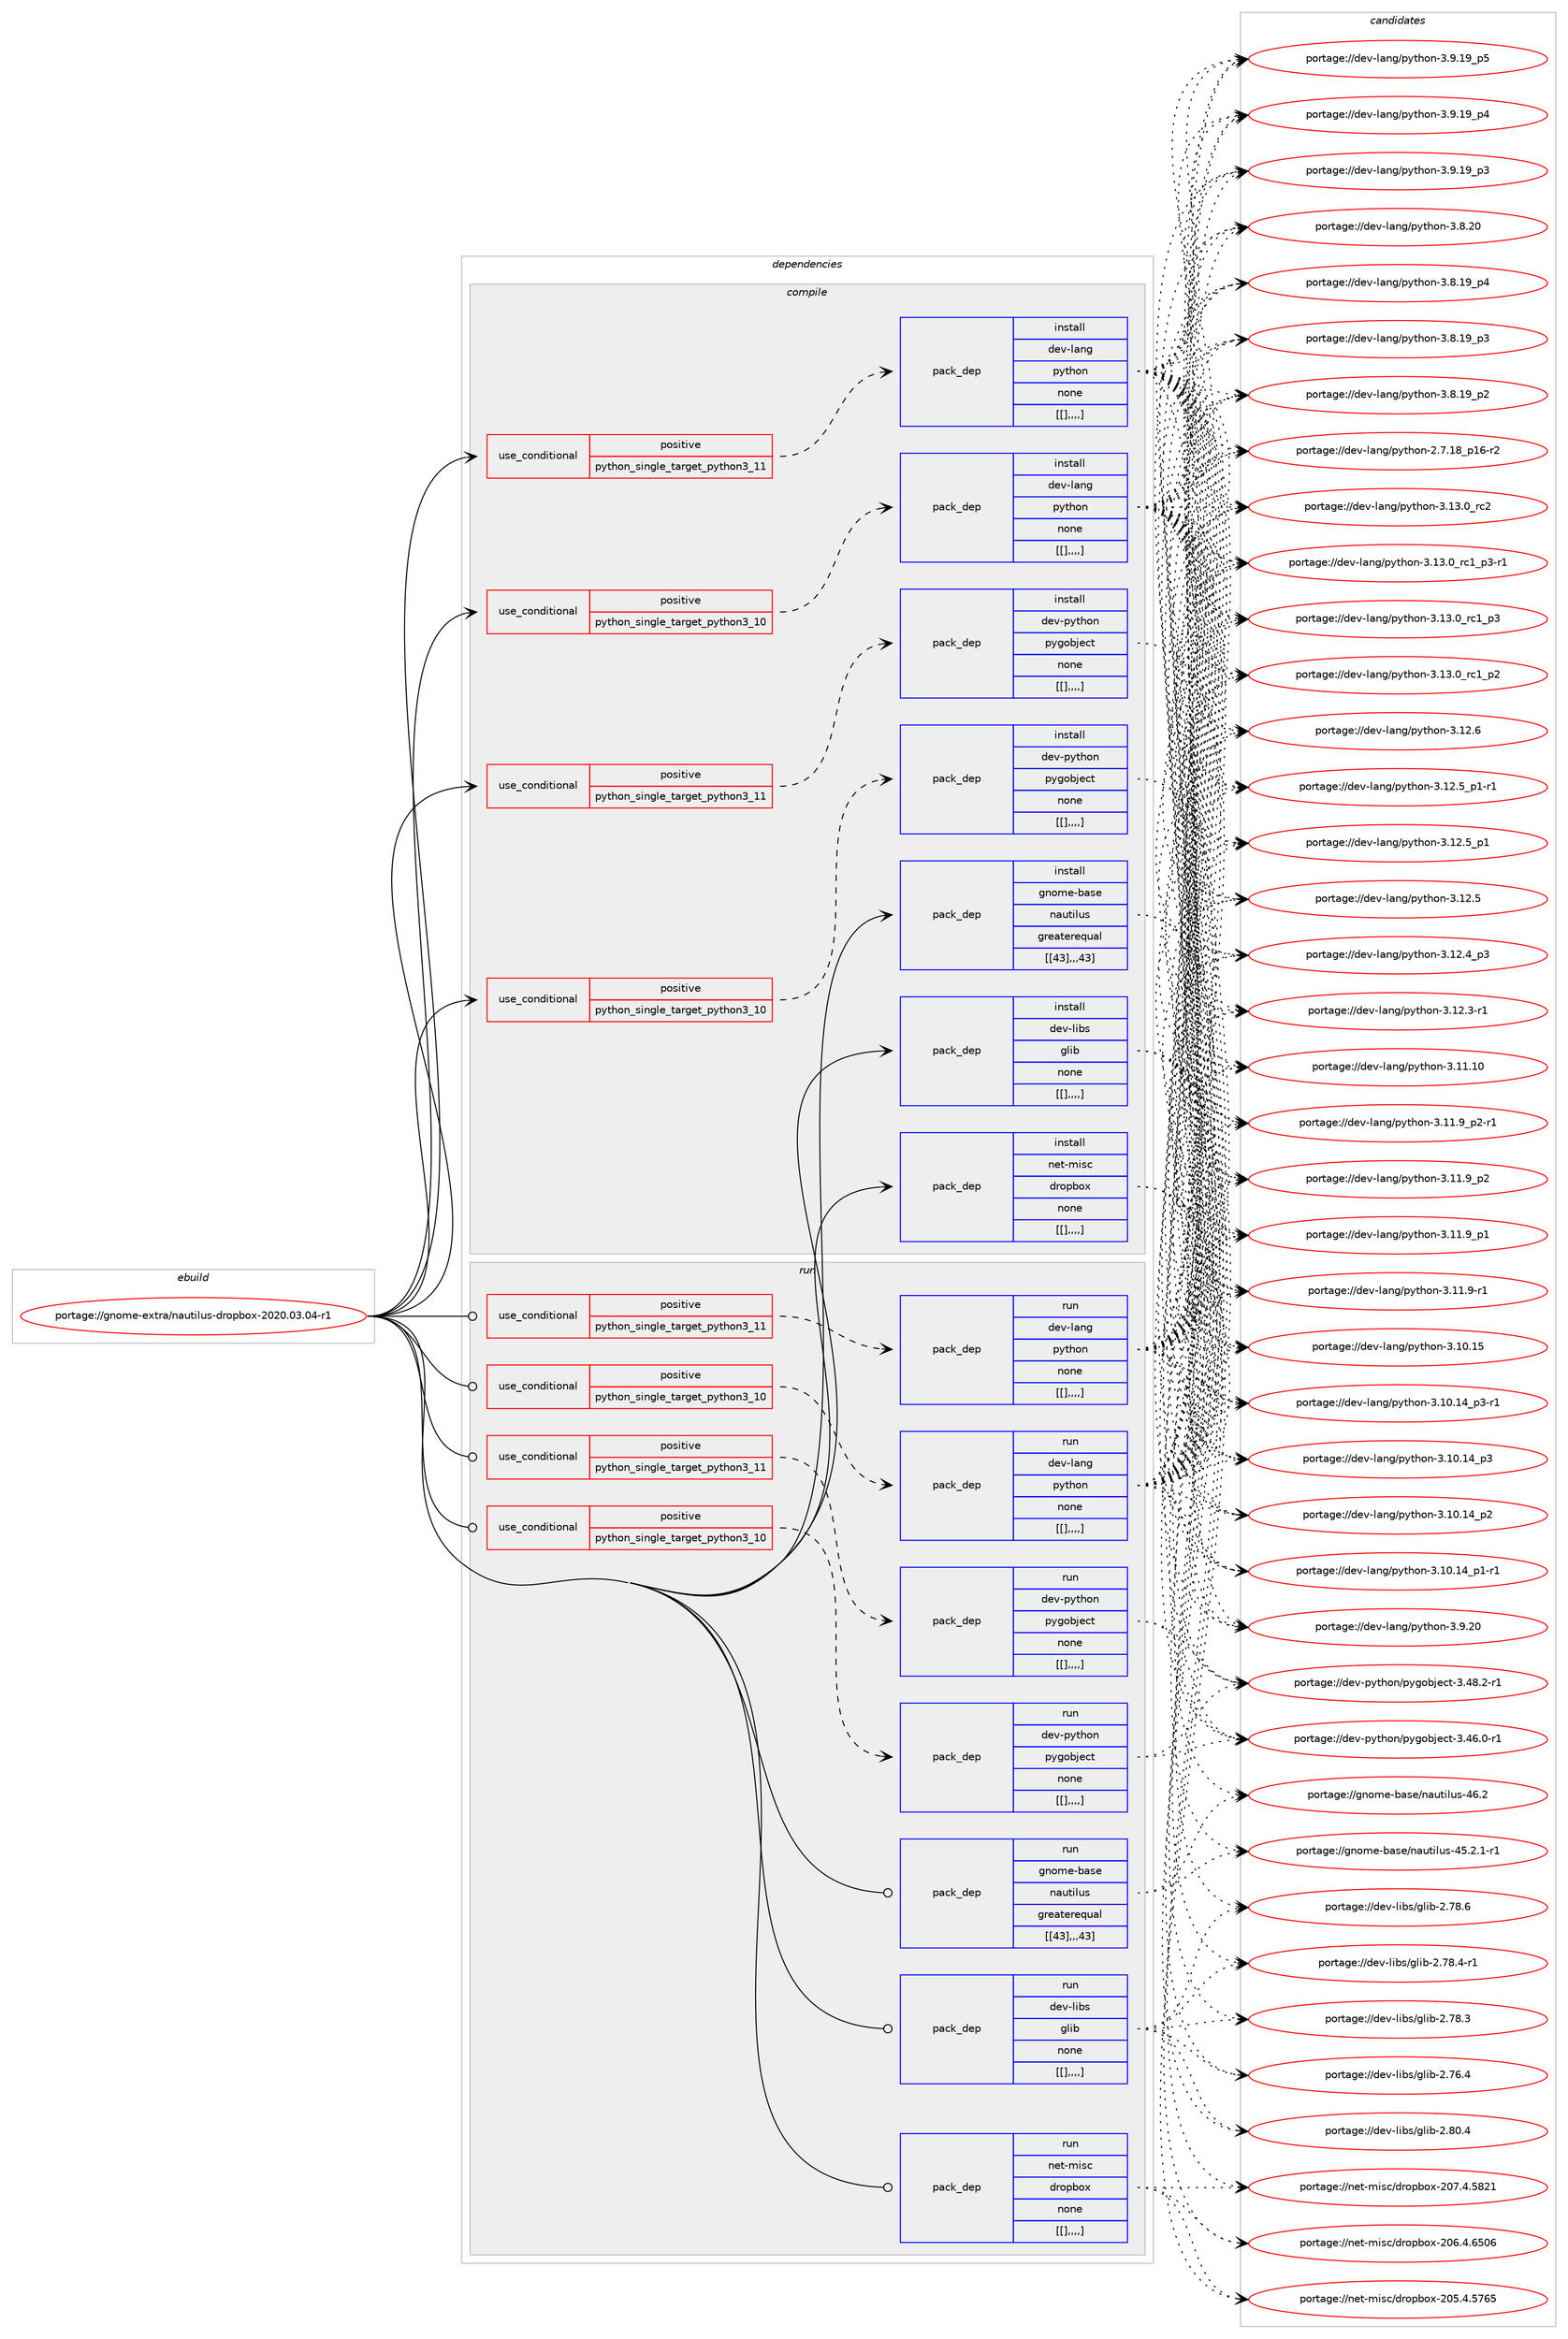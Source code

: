 digraph prolog {

# *************
# Graph options
# *************

newrank=true;
concentrate=true;
compound=true;
graph [rankdir=LR,fontname=Helvetica,fontsize=10,ranksep=1.5];#, ranksep=2.5, nodesep=0.2];
edge  [arrowhead=vee];
node  [fontname=Helvetica,fontsize=10];

# **********
# The ebuild
# **********

subgraph cluster_leftcol {
color=gray;
label=<<i>ebuild</i>>;
id [label="portage://gnome-extra/nautilus-dropbox-2020.03.04-r1", color=red, width=4, href="../gnome-extra/nautilus-dropbox-2020.03.04-r1.svg"];
}

# ****************
# The dependencies
# ****************

subgraph cluster_midcol {
color=gray;
label=<<i>dependencies</i>>;
subgraph cluster_compile {
fillcolor="#eeeeee";
style=filled;
label=<<i>compile</i>>;
subgraph cond67827 {
dependency245115 [label=<<TABLE BORDER="0" CELLBORDER="1" CELLSPACING="0" CELLPADDING="4"><TR><TD ROWSPAN="3" CELLPADDING="10">use_conditional</TD></TR><TR><TD>positive</TD></TR><TR><TD>python_single_target_python3_10</TD></TR></TABLE>>, shape=none, color=red];
subgraph pack175767 {
dependency245116 [label=<<TABLE BORDER="0" CELLBORDER="1" CELLSPACING="0" CELLPADDING="4" WIDTH="220"><TR><TD ROWSPAN="6" CELLPADDING="30">pack_dep</TD></TR><TR><TD WIDTH="110">install</TD></TR><TR><TD>dev-lang</TD></TR><TR><TD>python</TD></TR><TR><TD>none</TD></TR><TR><TD>[[],,,,]</TD></TR></TABLE>>, shape=none, color=blue];
}
dependency245115:e -> dependency245116:w [weight=20,style="dashed",arrowhead="vee"];
}
id:e -> dependency245115:w [weight=20,style="solid",arrowhead="vee"];
subgraph cond67828 {
dependency245117 [label=<<TABLE BORDER="0" CELLBORDER="1" CELLSPACING="0" CELLPADDING="4"><TR><TD ROWSPAN="3" CELLPADDING="10">use_conditional</TD></TR><TR><TD>positive</TD></TR><TR><TD>python_single_target_python3_10</TD></TR></TABLE>>, shape=none, color=red];
subgraph pack175768 {
dependency245118 [label=<<TABLE BORDER="0" CELLBORDER="1" CELLSPACING="0" CELLPADDING="4" WIDTH="220"><TR><TD ROWSPAN="6" CELLPADDING="30">pack_dep</TD></TR><TR><TD WIDTH="110">install</TD></TR><TR><TD>dev-python</TD></TR><TR><TD>pygobject</TD></TR><TR><TD>none</TD></TR><TR><TD>[[],,,,]</TD></TR></TABLE>>, shape=none, color=blue];
}
dependency245117:e -> dependency245118:w [weight=20,style="dashed",arrowhead="vee"];
}
id:e -> dependency245117:w [weight=20,style="solid",arrowhead="vee"];
subgraph cond67829 {
dependency245119 [label=<<TABLE BORDER="0" CELLBORDER="1" CELLSPACING="0" CELLPADDING="4"><TR><TD ROWSPAN="3" CELLPADDING="10">use_conditional</TD></TR><TR><TD>positive</TD></TR><TR><TD>python_single_target_python3_11</TD></TR></TABLE>>, shape=none, color=red];
subgraph pack175769 {
dependency245120 [label=<<TABLE BORDER="0" CELLBORDER="1" CELLSPACING="0" CELLPADDING="4" WIDTH="220"><TR><TD ROWSPAN="6" CELLPADDING="30">pack_dep</TD></TR><TR><TD WIDTH="110">install</TD></TR><TR><TD>dev-lang</TD></TR><TR><TD>python</TD></TR><TR><TD>none</TD></TR><TR><TD>[[],,,,]</TD></TR></TABLE>>, shape=none, color=blue];
}
dependency245119:e -> dependency245120:w [weight=20,style="dashed",arrowhead="vee"];
}
id:e -> dependency245119:w [weight=20,style="solid",arrowhead="vee"];
subgraph cond67830 {
dependency245121 [label=<<TABLE BORDER="0" CELLBORDER="1" CELLSPACING="0" CELLPADDING="4"><TR><TD ROWSPAN="3" CELLPADDING="10">use_conditional</TD></TR><TR><TD>positive</TD></TR><TR><TD>python_single_target_python3_11</TD></TR></TABLE>>, shape=none, color=red];
subgraph pack175770 {
dependency245122 [label=<<TABLE BORDER="0" CELLBORDER="1" CELLSPACING="0" CELLPADDING="4" WIDTH="220"><TR><TD ROWSPAN="6" CELLPADDING="30">pack_dep</TD></TR><TR><TD WIDTH="110">install</TD></TR><TR><TD>dev-python</TD></TR><TR><TD>pygobject</TD></TR><TR><TD>none</TD></TR><TR><TD>[[],,,,]</TD></TR></TABLE>>, shape=none, color=blue];
}
dependency245121:e -> dependency245122:w [weight=20,style="dashed",arrowhead="vee"];
}
id:e -> dependency245121:w [weight=20,style="solid",arrowhead="vee"];
subgraph pack175771 {
dependency245123 [label=<<TABLE BORDER="0" CELLBORDER="1" CELLSPACING="0" CELLPADDING="4" WIDTH="220"><TR><TD ROWSPAN="6" CELLPADDING="30">pack_dep</TD></TR><TR><TD WIDTH="110">install</TD></TR><TR><TD>dev-libs</TD></TR><TR><TD>glib</TD></TR><TR><TD>none</TD></TR><TR><TD>[[],,,,]</TD></TR></TABLE>>, shape=none, color=blue];
}
id:e -> dependency245123:w [weight=20,style="solid",arrowhead="vee"];
subgraph pack175772 {
dependency245124 [label=<<TABLE BORDER="0" CELLBORDER="1" CELLSPACING="0" CELLPADDING="4" WIDTH="220"><TR><TD ROWSPAN="6" CELLPADDING="30">pack_dep</TD></TR><TR><TD WIDTH="110">install</TD></TR><TR><TD>gnome-base</TD></TR><TR><TD>nautilus</TD></TR><TR><TD>greaterequal</TD></TR><TR><TD>[[43],,,43]</TD></TR></TABLE>>, shape=none, color=blue];
}
id:e -> dependency245124:w [weight=20,style="solid",arrowhead="vee"];
subgraph pack175773 {
dependency245125 [label=<<TABLE BORDER="0" CELLBORDER="1" CELLSPACING="0" CELLPADDING="4" WIDTH="220"><TR><TD ROWSPAN="6" CELLPADDING="30">pack_dep</TD></TR><TR><TD WIDTH="110">install</TD></TR><TR><TD>net-misc</TD></TR><TR><TD>dropbox</TD></TR><TR><TD>none</TD></TR><TR><TD>[[],,,,]</TD></TR></TABLE>>, shape=none, color=blue];
}
id:e -> dependency245125:w [weight=20,style="solid",arrowhead="vee"];
}
subgraph cluster_compileandrun {
fillcolor="#eeeeee";
style=filled;
label=<<i>compile and run</i>>;
}
subgraph cluster_run {
fillcolor="#eeeeee";
style=filled;
label=<<i>run</i>>;
subgraph cond67831 {
dependency245126 [label=<<TABLE BORDER="0" CELLBORDER="1" CELLSPACING="0" CELLPADDING="4"><TR><TD ROWSPAN="3" CELLPADDING="10">use_conditional</TD></TR><TR><TD>positive</TD></TR><TR><TD>python_single_target_python3_10</TD></TR></TABLE>>, shape=none, color=red];
subgraph pack175774 {
dependency245127 [label=<<TABLE BORDER="0" CELLBORDER="1" CELLSPACING="0" CELLPADDING="4" WIDTH="220"><TR><TD ROWSPAN="6" CELLPADDING="30">pack_dep</TD></TR><TR><TD WIDTH="110">run</TD></TR><TR><TD>dev-lang</TD></TR><TR><TD>python</TD></TR><TR><TD>none</TD></TR><TR><TD>[[],,,,]</TD></TR></TABLE>>, shape=none, color=blue];
}
dependency245126:e -> dependency245127:w [weight=20,style="dashed",arrowhead="vee"];
}
id:e -> dependency245126:w [weight=20,style="solid",arrowhead="odot"];
subgraph cond67832 {
dependency245128 [label=<<TABLE BORDER="0" CELLBORDER="1" CELLSPACING="0" CELLPADDING="4"><TR><TD ROWSPAN="3" CELLPADDING="10">use_conditional</TD></TR><TR><TD>positive</TD></TR><TR><TD>python_single_target_python3_10</TD></TR></TABLE>>, shape=none, color=red];
subgraph pack175775 {
dependency245129 [label=<<TABLE BORDER="0" CELLBORDER="1" CELLSPACING="0" CELLPADDING="4" WIDTH="220"><TR><TD ROWSPAN="6" CELLPADDING="30">pack_dep</TD></TR><TR><TD WIDTH="110">run</TD></TR><TR><TD>dev-python</TD></TR><TR><TD>pygobject</TD></TR><TR><TD>none</TD></TR><TR><TD>[[],,,,]</TD></TR></TABLE>>, shape=none, color=blue];
}
dependency245128:e -> dependency245129:w [weight=20,style="dashed",arrowhead="vee"];
}
id:e -> dependency245128:w [weight=20,style="solid",arrowhead="odot"];
subgraph cond67833 {
dependency245130 [label=<<TABLE BORDER="0" CELLBORDER="1" CELLSPACING="0" CELLPADDING="4"><TR><TD ROWSPAN="3" CELLPADDING="10">use_conditional</TD></TR><TR><TD>positive</TD></TR><TR><TD>python_single_target_python3_11</TD></TR></TABLE>>, shape=none, color=red];
subgraph pack175776 {
dependency245131 [label=<<TABLE BORDER="0" CELLBORDER="1" CELLSPACING="0" CELLPADDING="4" WIDTH="220"><TR><TD ROWSPAN="6" CELLPADDING="30">pack_dep</TD></TR><TR><TD WIDTH="110">run</TD></TR><TR><TD>dev-lang</TD></TR><TR><TD>python</TD></TR><TR><TD>none</TD></TR><TR><TD>[[],,,,]</TD></TR></TABLE>>, shape=none, color=blue];
}
dependency245130:e -> dependency245131:w [weight=20,style="dashed",arrowhead="vee"];
}
id:e -> dependency245130:w [weight=20,style="solid",arrowhead="odot"];
subgraph cond67834 {
dependency245132 [label=<<TABLE BORDER="0" CELLBORDER="1" CELLSPACING="0" CELLPADDING="4"><TR><TD ROWSPAN="3" CELLPADDING="10">use_conditional</TD></TR><TR><TD>positive</TD></TR><TR><TD>python_single_target_python3_11</TD></TR></TABLE>>, shape=none, color=red];
subgraph pack175777 {
dependency245133 [label=<<TABLE BORDER="0" CELLBORDER="1" CELLSPACING="0" CELLPADDING="4" WIDTH="220"><TR><TD ROWSPAN="6" CELLPADDING="30">pack_dep</TD></TR><TR><TD WIDTH="110">run</TD></TR><TR><TD>dev-python</TD></TR><TR><TD>pygobject</TD></TR><TR><TD>none</TD></TR><TR><TD>[[],,,,]</TD></TR></TABLE>>, shape=none, color=blue];
}
dependency245132:e -> dependency245133:w [weight=20,style="dashed",arrowhead="vee"];
}
id:e -> dependency245132:w [weight=20,style="solid",arrowhead="odot"];
subgraph pack175778 {
dependency245134 [label=<<TABLE BORDER="0" CELLBORDER="1" CELLSPACING="0" CELLPADDING="4" WIDTH="220"><TR><TD ROWSPAN="6" CELLPADDING="30">pack_dep</TD></TR><TR><TD WIDTH="110">run</TD></TR><TR><TD>dev-libs</TD></TR><TR><TD>glib</TD></TR><TR><TD>none</TD></TR><TR><TD>[[],,,,]</TD></TR></TABLE>>, shape=none, color=blue];
}
id:e -> dependency245134:w [weight=20,style="solid",arrowhead="odot"];
subgraph pack175779 {
dependency245135 [label=<<TABLE BORDER="0" CELLBORDER="1" CELLSPACING="0" CELLPADDING="4" WIDTH="220"><TR><TD ROWSPAN="6" CELLPADDING="30">pack_dep</TD></TR><TR><TD WIDTH="110">run</TD></TR><TR><TD>gnome-base</TD></TR><TR><TD>nautilus</TD></TR><TR><TD>greaterequal</TD></TR><TR><TD>[[43],,,43]</TD></TR></TABLE>>, shape=none, color=blue];
}
id:e -> dependency245135:w [weight=20,style="solid",arrowhead="odot"];
subgraph pack175780 {
dependency245136 [label=<<TABLE BORDER="0" CELLBORDER="1" CELLSPACING="0" CELLPADDING="4" WIDTH="220"><TR><TD ROWSPAN="6" CELLPADDING="30">pack_dep</TD></TR><TR><TD WIDTH="110">run</TD></TR><TR><TD>net-misc</TD></TR><TR><TD>dropbox</TD></TR><TR><TD>none</TD></TR><TR><TD>[[],,,,]</TD></TR></TABLE>>, shape=none, color=blue];
}
id:e -> dependency245136:w [weight=20,style="solid",arrowhead="odot"];
}
}

# **************
# The candidates
# **************

subgraph cluster_choices {
rank=same;
color=gray;
label=<<i>candidates</i>>;

subgraph choice175767 {
color=black;
nodesep=1;
choice10010111845108971101034711212111610411111045514649514648951149950 [label="portage://dev-lang/python-3.13.0_rc2", color=red, width=4,href="../dev-lang/python-3.13.0_rc2.svg"];
choice1001011184510897110103471121211161041111104551464951464895114994995112514511449 [label="portage://dev-lang/python-3.13.0_rc1_p3-r1", color=red, width=4,href="../dev-lang/python-3.13.0_rc1_p3-r1.svg"];
choice100101118451089711010347112121116104111110455146495146489511499499511251 [label="portage://dev-lang/python-3.13.0_rc1_p3", color=red, width=4,href="../dev-lang/python-3.13.0_rc1_p3.svg"];
choice100101118451089711010347112121116104111110455146495146489511499499511250 [label="portage://dev-lang/python-3.13.0_rc1_p2", color=red, width=4,href="../dev-lang/python-3.13.0_rc1_p2.svg"];
choice10010111845108971101034711212111610411111045514649504654 [label="portage://dev-lang/python-3.12.6", color=red, width=4,href="../dev-lang/python-3.12.6.svg"];
choice1001011184510897110103471121211161041111104551464950465395112494511449 [label="portage://dev-lang/python-3.12.5_p1-r1", color=red, width=4,href="../dev-lang/python-3.12.5_p1-r1.svg"];
choice100101118451089711010347112121116104111110455146495046539511249 [label="portage://dev-lang/python-3.12.5_p1", color=red, width=4,href="../dev-lang/python-3.12.5_p1.svg"];
choice10010111845108971101034711212111610411111045514649504653 [label="portage://dev-lang/python-3.12.5", color=red, width=4,href="../dev-lang/python-3.12.5.svg"];
choice100101118451089711010347112121116104111110455146495046529511251 [label="portage://dev-lang/python-3.12.4_p3", color=red, width=4,href="../dev-lang/python-3.12.4_p3.svg"];
choice100101118451089711010347112121116104111110455146495046514511449 [label="portage://dev-lang/python-3.12.3-r1", color=red, width=4,href="../dev-lang/python-3.12.3-r1.svg"];
choice1001011184510897110103471121211161041111104551464949464948 [label="portage://dev-lang/python-3.11.10", color=red, width=4,href="../dev-lang/python-3.11.10.svg"];
choice1001011184510897110103471121211161041111104551464949465795112504511449 [label="portage://dev-lang/python-3.11.9_p2-r1", color=red, width=4,href="../dev-lang/python-3.11.9_p2-r1.svg"];
choice100101118451089711010347112121116104111110455146494946579511250 [label="portage://dev-lang/python-3.11.9_p2", color=red, width=4,href="../dev-lang/python-3.11.9_p2.svg"];
choice100101118451089711010347112121116104111110455146494946579511249 [label="portage://dev-lang/python-3.11.9_p1", color=red, width=4,href="../dev-lang/python-3.11.9_p1.svg"];
choice100101118451089711010347112121116104111110455146494946574511449 [label="portage://dev-lang/python-3.11.9-r1", color=red, width=4,href="../dev-lang/python-3.11.9-r1.svg"];
choice1001011184510897110103471121211161041111104551464948464953 [label="portage://dev-lang/python-3.10.15", color=red, width=4,href="../dev-lang/python-3.10.15.svg"];
choice100101118451089711010347112121116104111110455146494846495295112514511449 [label="portage://dev-lang/python-3.10.14_p3-r1", color=red, width=4,href="../dev-lang/python-3.10.14_p3-r1.svg"];
choice10010111845108971101034711212111610411111045514649484649529511251 [label="portage://dev-lang/python-3.10.14_p3", color=red, width=4,href="../dev-lang/python-3.10.14_p3.svg"];
choice10010111845108971101034711212111610411111045514649484649529511250 [label="portage://dev-lang/python-3.10.14_p2", color=red, width=4,href="../dev-lang/python-3.10.14_p2.svg"];
choice100101118451089711010347112121116104111110455146494846495295112494511449 [label="portage://dev-lang/python-3.10.14_p1-r1", color=red, width=4,href="../dev-lang/python-3.10.14_p1-r1.svg"];
choice10010111845108971101034711212111610411111045514657465048 [label="portage://dev-lang/python-3.9.20", color=red, width=4,href="../dev-lang/python-3.9.20.svg"];
choice100101118451089711010347112121116104111110455146574649579511253 [label="portage://dev-lang/python-3.9.19_p5", color=red, width=4,href="../dev-lang/python-3.9.19_p5.svg"];
choice100101118451089711010347112121116104111110455146574649579511252 [label="portage://dev-lang/python-3.9.19_p4", color=red, width=4,href="../dev-lang/python-3.9.19_p4.svg"];
choice100101118451089711010347112121116104111110455146574649579511251 [label="portage://dev-lang/python-3.9.19_p3", color=red, width=4,href="../dev-lang/python-3.9.19_p3.svg"];
choice10010111845108971101034711212111610411111045514656465048 [label="portage://dev-lang/python-3.8.20", color=red, width=4,href="../dev-lang/python-3.8.20.svg"];
choice100101118451089711010347112121116104111110455146564649579511252 [label="portage://dev-lang/python-3.8.19_p4", color=red, width=4,href="../dev-lang/python-3.8.19_p4.svg"];
choice100101118451089711010347112121116104111110455146564649579511251 [label="portage://dev-lang/python-3.8.19_p3", color=red, width=4,href="../dev-lang/python-3.8.19_p3.svg"];
choice100101118451089711010347112121116104111110455146564649579511250 [label="portage://dev-lang/python-3.8.19_p2", color=red, width=4,href="../dev-lang/python-3.8.19_p2.svg"];
choice100101118451089711010347112121116104111110455046554649569511249544511450 [label="portage://dev-lang/python-2.7.18_p16-r2", color=red, width=4,href="../dev-lang/python-2.7.18_p16-r2.svg"];
dependency245116:e -> choice10010111845108971101034711212111610411111045514649514648951149950:w [style=dotted,weight="100"];
dependency245116:e -> choice1001011184510897110103471121211161041111104551464951464895114994995112514511449:w [style=dotted,weight="100"];
dependency245116:e -> choice100101118451089711010347112121116104111110455146495146489511499499511251:w [style=dotted,weight="100"];
dependency245116:e -> choice100101118451089711010347112121116104111110455146495146489511499499511250:w [style=dotted,weight="100"];
dependency245116:e -> choice10010111845108971101034711212111610411111045514649504654:w [style=dotted,weight="100"];
dependency245116:e -> choice1001011184510897110103471121211161041111104551464950465395112494511449:w [style=dotted,weight="100"];
dependency245116:e -> choice100101118451089711010347112121116104111110455146495046539511249:w [style=dotted,weight="100"];
dependency245116:e -> choice10010111845108971101034711212111610411111045514649504653:w [style=dotted,weight="100"];
dependency245116:e -> choice100101118451089711010347112121116104111110455146495046529511251:w [style=dotted,weight="100"];
dependency245116:e -> choice100101118451089711010347112121116104111110455146495046514511449:w [style=dotted,weight="100"];
dependency245116:e -> choice1001011184510897110103471121211161041111104551464949464948:w [style=dotted,weight="100"];
dependency245116:e -> choice1001011184510897110103471121211161041111104551464949465795112504511449:w [style=dotted,weight="100"];
dependency245116:e -> choice100101118451089711010347112121116104111110455146494946579511250:w [style=dotted,weight="100"];
dependency245116:e -> choice100101118451089711010347112121116104111110455146494946579511249:w [style=dotted,weight="100"];
dependency245116:e -> choice100101118451089711010347112121116104111110455146494946574511449:w [style=dotted,weight="100"];
dependency245116:e -> choice1001011184510897110103471121211161041111104551464948464953:w [style=dotted,weight="100"];
dependency245116:e -> choice100101118451089711010347112121116104111110455146494846495295112514511449:w [style=dotted,weight="100"];
dependency245116:e -> choice10010111845108971101034711212111610411111045514649484649529511251:w [style=dotted,weight="100"];
dependency245116:e -> choice10010111845108971101034711212111610411111045514649484649529511250:w [style=dotted,weight="100"];
dependency245116:e -> choice100101118451089711010347112121116104111110455146494846495295112494511449:w [style=dotted,weight="100"];
dependency245116:e -> choice10010111845108971101034711212111610411111045514657465048:w [style=dotted,weight="100"];
dependency245116:e -> choice100101118451089711010347112121116104111110455146574649579511253:w [style=dotted,weight="100"];
dependency245116:e -> choice100101118451089711010347112121116104111110455146574649579511252:w [style=dotted,weight="100"];
dependency245116:e -> choice100101118451089711010347112121116104111110455146574649579511251:w [style=dotted,weight="100"];
dependency245116:e -> choice10010111845108971101034711212111610411111045514656465048:w [style=dotted,weight="100"];
dependency245116:e -> choice100101118451089711010347112121116104111110455146564649579511252:w [style=dotted,weight="100"];
dependency245116:e -> choice100101118451089711010347112121116104111110455146564649579511251:w [style=dotted,weight="100"];
dependency245116:e -> choice100101118451089711010347112121116104111110455146564649579511250:w [style=dotted,weight="100"];
dependency245116:e -> choice100101118451089711010347112121116104111110455046554649569511249544511450:w [style=dotted,weight="100"];
}
subgraph choice175768 {
color=black;
nodesep=1;
choice10010111845112121116104111110471121211031119810610199116455146525646504511449 [label="portage://dev-python/pygobject-3.48.2-r1", color=red, width=4,href="../dev-python/pygobject-3.48.2-r1.svg"];
choice10010111845112121116104111110471121211031119810610199116455146525446484511449 [label="portage://dev-python/pygobject-3.46.0-r1", color=red, width=4,href="../dev-python/pygobject-3.46.0-r1.svg"];
dependency245118:e -> choice10010111845112121116104111110471121211031119810610199116455146525646504511449:w [style=dotted,weight="100"];
dependency245118:e -> choice10010111845112121116104111110471121211031119810610199116455146525446484511449:w [style=dotted,weight="100"];
}
subgraph choice175769 {
color=black;
nodesep=1;
choice10010111845108971101034711212111610411111045514649514648951149950 [label="portage://dev-lang/python-3.13.0_rc2", color=red, width=4,href="../dev-lang/python-3.13.0_rc2.svg"];
choice1001011184510897110103471121211161041111104551464951464895114994995112514511449 [label="portage://dev-lang/python-3.13.0_rc1_p3-r1", color=red, width=4,href="../dev-lang/python-3.13.0_rc1_p3-r1.svg"];
choice100101118451089711010347112121116104111110455146495146489511499499511251 [label="portage://dev-lang/python-3.13.0_rc1_p3", color=red, width=4,href="../dev-lang/python-3.13.0_rc1_p3.svg"];
choice100101118451089711010347112121116104111110455146495146489511499499511250 [label="portage://dev-lang/python-3.13.0_rc1_p2", color=red, width=4,href="../dev-lang/python-3.13.0_rc1_p2.svg"];
choice10010111845108971101034711212111610411111045514649504654 [label="portage://dev-lang/python-3.12.6", color=red, width=4,href="../dev-lang/python-3.12.6.svg"];
choice1001011184510897110103471121211161041111104551464950465395112494511449 [label="portage://dev-lang/python-3.12.5_p1-r1", color=red, width=4,href="../dev-lang/python-3.12.5_p1-r1.svg"];
choice100101118451089711010347112121116104111110455146495046539511249 [label="portage://dev-lang/python-3.12.5_p1", color=red, width=4,href="../dev-lang/python-3.12.5_p1.svg"];
choice10010111845108971101034711212111610411111045514649504653 [label="portage://dev-lang/python-3.12.5", color=red, width=4,href="../dev-lang/python-3.12.5.svg"];
choice100101118451089711010347112121116104111110455146495046529511251 [label="portage://dev-lang/python-3.12.4_p3", color=red, width=4,href="../dev-lang/python-3.12.4_p3.svg"];
choice100101118451089711010347112121116104111110455146495046514511449 [label="portage://dev-lang/python-3.12.3-r1", color=red, width=4,href="../dev-lang/python-3.12.3-r1.svg"];
choice1001011184510897110103471121211161041111104551464949464948 [label="portage://dev-lang/python-3.11.10", color=red, width=4,href="../dev-lang/python-3.11.10.svg"];
choice1001011184510897110103471121211161041111104551464949465795112504511449 [label="portage://dev-lang/python-3.11.9_p2-r1", color=red, width=4,href="../dev-lang/python-3.11.9_p2-r1.svg"];
choice100101118451089711010347112121116104111110455146494946579511250 [label="portage://dev-lang/python-3.11.9_p2", color=red, width=4,href="../dev-lang/python-3.11.9_p2.svg"];
choice100101118451089711010347112121116104111110455146494946579511249 [label="portage://dev-lang/python-3.11.9_p1", color=red, width=4,href="../dev-lang/python-3.11.9_p1.svg"];
choice100101118451089711010347112121116104111110455146494946574511449 [label="portage://dev-lang/python-3.11.9-r1", color=red, width=4,href="../dev-lang/python-3.11.9-r1.svg"];
choice1001011184510897110103471121211161041111104551464948464953 [label="portage://dev-lang/python-3.10.15", color=red, width=4,href="../dev-lang/python-3.10.15.svg"];
choice100101118451089711010347112121116104111110455146494846495295112514511449 [label="portage://dev-lang/python-3.10.14_p3-r1", color=red, width=4,href="../dev-lang/python-3.10.14_p3-r1.svg"];
choice10010111845108971101034711212111610411111045514649484649529511251 [label="portage://dev-lang/python-3.10.14_p3", color=red, width=4,href="../dev-lang/python-3.10.14_p3.svg"];
choice10010111845108971101034711212111610411111045514649484649529511250 [label="portage://dev-lang/python-3.10.14_p2", color=red, width=4,href="../dev-lang/python-3.10.14_p2.svg"];
choice100101118451089711010347112121116104111110455146494846495295112494511449 [label="portage://dev-lang/python-3.10.14_p1-r1", color=red, width=4,href="../dev-lang/python-3.10.14_p1-r1.svg"];
choice10010111845108971101034711212111610411111045514657465048 [label="portage://dev-lang/python-3.9.20", color=red, width=4,href="../dev-lang/python-3.9.20.svg"];
choice100101118451089711010347112121116104111110455146574649579511253 [label="portage://dev-lang/python-3.9.19_p5", color=red, width=4,href="../dev-lang/python-3.9.19_p5.svg"];
choice100101118451089711010347112121116104111110455146574649579511252 [label="portage://dev-lang/python-3.9.19_p4", color=red, width=4,href="../dev-lang/python-3.9.19_p4.svg"];
choice100101118451089711010347112121116104111110455146574649579511251 [label="portage://dev-lang/python-3.9.19_p3", color=red, width=4,href="../dev-lang/python-3.9.19_p3.svg"];
choice10010111845108971101034711212111610411111045514656465048 [label="portage://dev-lang/python-3.8.20", color=red, width=4,href="../dev-lang/python-3.8.20.svg"];
choice100101118451089711010347112121116104111110455146564649579511252 [label="portage://dev-lang/python-3.8.19_p4", color=red, width=4,href="../dev-lang/python-3.8.19_p4.svg"];
choice100101118451089711010347112121116104111110455146564649579511251 [label="portage://dev-lang/python-3.8.19_p3", color=red, width=4,href="../dev-lang/python-3.8.19_p3.svg"];
choice100101118451089711010347112121116104111110455146564649579511250 [label="portage://dev-lang/python-3.8.19_p2", color=red, width=4,href="../dev-lang/python-3.8.19_p2.svg"];
choice100101118451089711010347112121116104111110455046554649569511249544511450 [label="portage://dev-lang/python-2.7.18_p16-r2", color=red, width=4,href="../dev-lang/python-2.7.18_p16-r2.svg"];
dependency245120:e -> choice10010111845108971101034711212111610411111045514649514648951149950:w [style=dotted,weight="100"];
dependency245120:e -> choice1001011184510897110103471121211161041111104551464951464895114994995112514511449:w [style=dotted,weight="100"];
dependency245120:e -> choice100101118451089711010347112121116104111110455146495146489511499499511251:w [style=dotted,weight="100"];
dependency245120:e -> choice100101118451089711010347112121116104111110455146495146489511499499511250:w [style=dotted,weight="100"];
dependency245120:e -> choice10010111845108971101034711212111610411111045514649504654:w [style=dotted,weight="100"];
dependency245120:e -> choice1001011184510897110103471121211161041111104551464950465395112494511449:w [style=dotted,weight="100"];
dependency245120:e -> choice100101118451089711010347112121116104111110455146495046539511249:w [style=dotted,weight="100"];
dependency245120:e -> choice10010111845108971101034711212111610411111045514649504653:w [style=dotted,weight="100"];
dependency245120:e -> choice100101118451089711010347112121116104111110455146495046529511251:w [style=dotted,weight="100"];
dependency245120:e -> choice100101118451089711010347112121116104111110455146495046514511449:w [style=dotted,weight="100"];
dependency245120:e -> choice1001011184510897110103471121211161041111104551464949464948:w [style=dotted,weight="100"];
dependency245120:e -> choice1001011184510897110103471121211161041111104551464949465795112504511449:w [style=dotted,weight="100"];
dependency245120:e -> choice100101118451089711010347112121116104111110455146494946579511250:w [style=dotted,weight="100"];
dependency245120:e -> choice100101118451089711010347112121116104111110455146494946579511249:w [style=dotted,weight="100"];
dependency245120:e -> choice100101118451089711010347112121116104111110455146494946574511449:w [style=dotted,weight="100"];
dependency245120:e -> choice1001011184510897110103471121211161041111104551464948464953:w [style=dotted,weight="100"];
dependency245120:e -> choice100101118451089711010347112121116104111110455146494846495295112514511449:w [style=dotted,weight="100"];
dependency245120:e -> choice10010111845108971101034711212111610411111045514649484649529511251:w [style=dotted,weight="100"];
dependency245120:e -> choice10010111845108971101034711212111610411111045514649484649529511250:w [style=dotted,weight="100"];
dependency245120:e -> choice100101118451089711010347112121116104111110455146494846495295112494511449:w [style=dotted,weight="100"];
dependency245120:e -> choice10010111845108971101034711212111610411111045514657465048:w [style=dotted,weight="100"];
dependency245120:e -> choice100101118451089711010347112121116104111110455146574649579511253:w [style=dotted,weight="100"];
dependency245120:e -> choice100101118451089711010347112121116104111110455146574649579511252:w [style=dotted,weight="100"];
dependency245120:e -> choice100101118451089711010347112121116104111110455146574649579511251:w [style=dotted,weight="100"];
dependency245120:e -> choice10010111845108971101034711212111610411111045514656465048:w [style=dotted,weight="100"];
dependency245120:e -> choice100101118451089711010347112121116104111110455146564649579511252:w [style=dotted,weight="100"];
dependency245120:e -> choice100101118451089711010347112121116104111110455146564649579511251:w [style=dotted,weight="100"];
dependency245120:e -> choice100101118451089711010347112121116104111110455146564649579511250:w [style=dotted,weight="100"];
dependency245120:e -> choice100101118451089711010347112121116104111110455046554649569511249544511450:w [style=dotted,weight="100"];
}
subgraph choice175770 {
color=black;
nodesep=1;
choice10010111845112121116104111110471121211031119810610199116455146525646504511449 [label="portage://dev-python/pygobject-3.48.2-r1", color=red, width=4,href="../dev-python/pygobject-3.48.2-r1.svg"];
choice10010111845112121116104111110471121211031119810610199116455146525446484511449 [label="portage://dev-python/pygobject-3.46.0-r1", color=red, width=4,href="../dev-python/pygobject-3.46.0-r1.svg"];
dependency245122:e -> choice10010111845112121116104111110471121211031119810610199116455146525646504511449:w [style=dotted,weight="100"];
dependency245122:e -> choice10010111845112121116104111110471121211031119810610199116455146525446484511449:w [style=dotted,weight="100"];
}
subgraph choice175771 {
color=black;
nodesep=1;
choice1001011184510810598115471031081059845504656484652 [label="portage://dev-libs/glib-2.80.4", color=red, width=4,href="../dev-libs/glib-2.80.4.svg"];
choice1001011184510810598115471031081059845504655564654 [label="portage://dev-libs/glib-2.78.6", color=red, width=4,href="../dev-libs/glib-2.78.6.svg"];
choice10010111845108105981154710310810598455046555646524511449 [label="portage://dev-libs/glib-2.78.4-r1", color=red, width=4,href="../dev-libs/glib-2.78.4-r1.svg"];
choice1001011184510810598115471031081059845504655564651 [label="portage://dev-libs/glib-2.78.3", color=red, width=4,href="../dev-libs/glib-2.78.3.svg"];
choice1001011184510810598115471031081059845504655544652 [label="portage://dev-libs/glib-2.76.4", color=red, width=4,href="../dev-libs/glib-2.76.4.svg"];
dependency245123:e -> choice1001011184510810598115471031081059845504656484652:w [style=dotted,weight="100"];
dependency245123:e -> choice1001011184510810598115471031081059845504655564654:w [style=dotted,weight="100"];
dependency245123:e -> choice10010111845108105981154710310810598455046555646524511449:w [style=dotted,weight="100"];
dependency245123:e -> choice1001011184510810598115471031081059845504655564651:w [style=dotted,weight="100"];
dependency245123:e -> choice1001011184510810598115471031081059845504655544652:w [style=dotted,weight="100"];
}
subgraph choice175772 {
color=black;
nodesep=1;
choice10311011110910145989711510147110971171161051081171154552544650 [label="portage://gnome-base/nautilus-46.2", color=red, width=4,href="../gnome-base/nautilus-46.2.svg"];
choice1031101111091014598971151014711097117116105108117115455253465046494511449 [label="portage://gnome-base/nautilus-45.2.1-r1", color=red, width=4,href="../gnome-base/nautilus-45.2.1-r1.svg"];
dependency245124:e -> choice10311011110910145989711510147110971171161051081171154552544650:w [style=dotted,weight="100"];
dependency245124:e -> choice1031101111091014598971151014711097117116105108117115455253465046494511449:w [style=dotted,weight="100"];
}
subgraph choice175773 {
color=black;
nodesep=1;
choice110101116451091051159947100114111112981111204550485546524653565049 [label="portage://net-misc/dropbox-207.4.5821", color=red, width=4,href="../net-misc/dropbox-207.4.5821.svg"];
choice110101116451091051159947100114111112981111204550485446524654534854 [label="portage://net-misc/dropbox-206.4.6506", color=red, width=4,href="../net-misc/dropbox-206.4.6506.svg"];
choice110101116451091051159947100114111112981111204550485346524653555453 [label="portage://net-misc/dropbox-205.4.5765", color=red, width=4,href="../net-misc/dropbox-205.4.5765.svg"];
dependency245125:e -> choice110101116451091051159947100114111112981111204550485546524653565049:w [style=dotted,weight="100"];
dependency245125:e -> choice110101116451091051159947100114111112981111204550485446524654534854:w [style=dotted,weight="100"];
dependency245125:e -> choice110101116451091051159947100114111112981111204550485346524653555453:w [style=dotted,weight="100"];
}
subgraph choice175774 {
color=black;
nodesep=1;
choice10010111845108971101034711212111610411111045514649514648951149950 [label="portage://dev-lang/python-3.13.0_rc2", color=red, width=4,href="../dev-lang/python-3.13.0_rc2.svg"];
choice1001011184510897110103471121211161041111104551464951464895114994995112514511449 [label="portage://dev-lang/python-3.13.0_rc1_p3-r1", color=red, width=4,href="../dev-lang/python-3.13.0_rc1_p3-r1.svg"];
choice100101118451089711010347112121116104111110455146495146489511499499511251 [label="portage://dev-lang/python-3.13.0_rc1_p3", color=red, width=4,href="../dev-lang/python-3.13.0_rc1_p3.svg"];
choice100101118451089711010347112121116104111110455146495146489511499499511250 [label="portage://dev-lang/python-3.13.0_rc1_p2", color=red, width=4,href="../dev-lang/python-3.13.0_rc1_p2.svg"];
choice10010111845108971101034711212111610411111045514649504654 [label="portage://dev-lang/python-3.12.6", color=red, width=4,href="../dev-lang/python-3.12.6.svg"];
choice1001011184510897110103471121211161041111104551464950465395112494511449 [label="portage://dev-lang/python-3.12.5_p1-r1", color=red, width=4,href="../dev-lang/python-3.12.5_p1-r1.svg"];
choice100101118451089711010347112121116104111110455146495046539511249 [label="portage://dev-lang/python-3.12.5_p1", color=red, width=4,href="../dev-lang/python-3.12.5_p1.svg"];
choice10010111845108971101034711212111610411111045514649504653 [label="portage://dev-lang/python-3.12.5", color=red, width=4,href="../dev-lang/python-3.12.5.svg"];
choice100101118451089711010347112121116104111110455146495046529511251 [label="portage://dev-lang/python-3.12.4_p3", color=red, width=4,href="../dev-lang/python-3.12.4_p3.svg"];
choice100101118451089711010347112121116104111110455146495046514511449 [label="portage://dev-lang/python-3.12.3-r1", color=red, width=4,href="../dev-lang/python-3.12.3-r1.svg"];
choice1001011184510897110103471121211161041111104551464949464948 [label="portage://dev-lang/python-3.11.10", color=red, width=4,href="../dev-lang/python-3.11.10.svg"];
choice1001011184510897110103471121211161041111104551464949465795112504511449 [label="portage://dev-lang/python-3.11.9_p2-r1", color=red, width=4,href="../dev-lang/python-3.11.9_p2-r1.svg"];
choice100101118451089711010347112121116104111110455146494946579511250 [label="portage://dev-lang/python-3.11.9_p2", color=red, width=4,href="../dev-lang/python-3.11.9_p2.svg"];
choice100101118451089711010347112121116104111110455146494946579511249 [label="portage://dev-lang/python-3.11.9_p1", color=red, width=4,href="../dev-lang/python-3.11.9_p1.svg"];
choice100101118451089711010347112121116104111110455146494946574511449 [label="portage://dev-lang/python-3.11.9-r1", color=red, width=4,href="../dev-lang/python-3.11.9-r1.svg"];
choice1001011184510897110103471121211161041111104551464948464953 [label="portage://dev-lang/python-3.10.15", color=red, width=4,href="../dev-lang/python-3.10.15.svg"];
choice100101118451089711010347112121116104111110455146494846495295112514511449 [label="portage://dev-lang/python-3.10.14_p3-r1", color=red, width=4,href="../dev-lang/python-3.10.14_p3-r1.svg"];
choice10010111845108971101034711212111610411111045514649484649529511251 [label="portage://dev-lang/python-3.10.14_p3", color=red, width=4,href="../dev-lang/python-3.10.14_p3.svg"];
choice10010111845108971101034711212111610411111045514649484649529511250 [label="portage://dev-lang/python-3.10.14_p2", color=red, width=4,href="../dev-lang/python-3.10.14_p2.svg"];
choice100101118451089711010347112121116104111110455146494846495295112494511449 [label="portage://dev-lang/python-3.10.14_p1-r1", color=red, width=4,href="../dev-lang/python-3.10.14_p1-r1.svg"];
choice10010111845108971101034711212111610411111045514657465048 [label="portage://dev-lang/python-3.9.20", color=red, width=4,href="../dev-lang/python-3.9.20.svg"];
choice100101118451089711010347112121116104111110455146574649579511253 [label="portage://dev-lang/python-3.9.19_p5", color=red, width=4,href="../dev-lang/python-3.9.19_p5.svg"];
choice100101118451089711010347112121116104111110455146574649579511252 [label="portage://dev-lang/python-3.9.19_p4", color=red, width=4,href="../dev-lang/python-3.9.19_p4.svg"];
choice100101118451089711010347112121116104111110455146574649579511251 [label="portage://dev-lang/python-3.9.19_p3", color=red, width=4,href="../dev-lang/python-3.9.19_p3.svg"];
choice10010111845108971101034711212111610411111045514656465048 [label="portage://dev-lang/python-3.8.20", color=red, width=4,href="../dev-lang/python-3.8.20.svg"];
choice100101118451089711010347112121116104111110455146564649579511252 [label="portage://dev-lang/python-3.8.19_p4", color=red, width=4,href="../dev-lang/python-3.8.19_p4.svg"];
choice100101118451089711010347112121116104111110455146564649579511251 [label="portage://dev-lang/python-3.8.19_p3", color=red, width=4,href="../dev-lang/python-3.8.19_p3.svg"];
choice100101118451089711010347112121116104111110455146564649579511250 [label="portage://dev-lang/python-3.8.19_p2", color=red, width=4,href="../dev-lang/python-3.8.19_p2.svg"];
choice100101118451089711010347112121116104111110455046554649569511249544511450 [label="portage://dev-lang/python-2.7.18_p16-r2", color=red, width=4,href="../dev-lang/python-2.7.18_p16-r2.svg"];
dependency245127:e -> choice10010111845108971101034711212111610411111045514649514648951149950:w [style=dotted,weight="100"];
dependency245127:e -> choice1001011184510897110103471121211161041111104551464951464895114994995112514511449:w [style=dotted,weight="100"];
dependency245127:e -> choice100101118451089711010347112121116104111110455146495146489511499499511251:w [style=dotted,weight="100"];
dependency245127:e -> choice100101118451089711010347112121116104111110455146495146489511499499511250:w [style=dotted,weight="100"];
dependency245127:e -> choice10010111845108971101034711212111610411111045514649504654:w [style=dotted,weight="100"];
dependency245127:e -> choice1001011184510897110103471121211161041111104551464950465395112494511449:w [style=dotted,weight="100"];
dependency245127:e -> choice100101118451089711010347112121116104111110455146495046539511249:w [style=dotted,weight="100"];
dependency245127:e -> choice10010111845108971101034711212111610411111045514649504653:w [style=dotted,weight="100"];
dependency245127:e -> choice100101118451089711010347112121116104111110455146495046529511251:w [style=dotted,weight="100"];
dependency245127:e -> choice100101118451089711010347112121116104111110455146495046514511449:w [style=dotted,weight="100"];
dependency245127:e -> choice1001011184510897110103471121211161041111104551464949464948:w [style=dotted,weight="100"];
dependency245127:e -> choice1001011184510897110103471121211161041111104551464949465795112504511449:w [style=dotted,weight="100"];
dependency245127:e -> choice100101118451089711010347112121116104111110455146494946579511250:w [style=dotted,weight="100"];
dependency245127:e -> choice100101118451089711010347112121116104111110455146494946579511249:w [style=dotted,weight="100"];
dependency245127:e -> choice100101118451089711010347112121116104111110455146494946574511449:w [style=dotted,weight="100"];
dependency245127:e -> choice1001011184510897110103471121211161041111104551464948464953:w [style=dotted,weight="100"];
dependency245127:e -> choice100101118451089711010347112121116104111110455146494846495295112514511449:w [style=dotted,weight="100"];
dependency245127:e -> choice10010111845108971101034711212111610411111045514649484649529511251:w [style=dotted,weight="100"];
dependency245127:e -> choice10010111845108971101034711212111610411111045514649484649529511250:w [style=dotted,weight="100"];
dependency245127:e -> choice100101118451089711010347112121116104111110455146494846495295112494511449:w [style=dotted,weight="100"];
dependency245127:e -> choice10010111845108971101034711212111610411111045514657465048:w [style=dotted,weight="100"];
dependency245127:e -> choice100101118451089711010347112121116104111110455146574649579511253:w [style=dotted,weight="100"];
dependency245127:e -> choice100101118451089711010347112121116104111110455146574649579511252:w [style=dotted,weight="100"];
dependency245127:e -> choice100101118451089711010347112121116104111110455146574649579511251:w [style=dotted,weight="100"];
dependency245127:e -> choice10010111845108971101034711212111610411111045514656465048:w [style=dotted,weight="100"];
dependency245127:e -> choice100101118451089711010347112121116104111110455146564649579511252:w [style=dotted,weight="100"];
dependency245127:e -> choice100101118451089711010347112121116104111110455146564649579511251:w [style=dotted,weight="100"];
dependency245127:e -> choice100101118451089711010347112121116104111110455146564649579511250:w [style=dotted,weight="100"];
dependency245127:e -> choice100101118451089711010347112121116104111110455046554649569511249544511450:w [style=dotted,weight="100"];
}
subgraph choice175775 {
color=black;
nodesep=1;
choice10010111845112121116104111110471121211031119810610199116455146525646504511449 [label="portage://dev-python/pygobject-3.48.2-r1", color=red, width=4,href="../dev-python/pygobject-3.48.2-r1.svg"];
choice10010111845112121116104111110471121211031119810610199116455146525446484511449 [label="portage://dev-python/pygobject-3.46.0-r1", color=red, width=4,href="../dev-python/pygobject-3.46.0-r1.svg"];
dependency245129:e -> choice10010111845112121116104111110471121211031119810610199116455146525646504511449:w [style=dotted,weight="100"];
dependency245129:e -> choice10010111845112121116104111110471121211031119810610199116455146525446484511449:w [style=dotted,weight="100"];
}
subgraph choice175776 {
color=black;
nodesep=1;
choice10010111845108971101034711212111610411111045514649514648951149950 [label="portage://dev-lang/python-3.13.0_rc2", color=red, width=4,href="../dev-lang/python-3.13.0_rc2.svg"];
choice1001011184510897110103471121211161041111104551464951464895114994995112514511449 [label="portage://dev-lang/python-3.13.0_rc1_p3-r1", color=red, width=4,href="../dev-lang/python-3.13.0_rc1_p3-r1.svg"];
choice100101118451089711010347112121116104111110455146495146489511499499511251 [label="portage://dev-lang/python-3.13.0_rc1_p3", color=red, width=4,href="../dev-lang/python-3.13.0_rc1_p3.svg"];
choice100101118451089711010347112121116104111110455146495146489511499499511250 [label="portage://dev-lang/python-3.13.0_rc1_p2", color=red, width=4,href="../dev-lang/python-3.13.0_rc1_p2.svg"];
choice10010111845108971101034711212111610411111045514649504654 [label="portage://dev-lang/python-3.12.6", color=red, width=4,href="../dev-lang/python-3.12.6.svg"];
choice1001011184510897110103471121211161041111104551464950465395112494511449 [label="portage://dev-lang/python-3.12.5_p1-r1", color=red, width=4,href="../dev-lang/python-3.12.5_p1-r1.svg"];
choice100101118451089711010347112121116104111110455146495046539511249 [label="portage://dev-lang/python-3.12.5_p1", color=red, width=4,href="../dev-lang/python-3.12.5_p1.svg"];
choice10010111845108971101034711212111610411111045514649504653 [label="portage://dev-lang/python-3.12.5", color=red, width=4,href="../dev-lang/python-3.12.5.svg"];
choice100101118451089711010347112121116104111110455146495046529511251 [label="portage://dev-lang/python-3.12.4_p3", color=red, width=4,href="../dev-lang/python-3.12.4_p3.svg"];
choice100101118451089711010347112121116104111110455146495046514511449 [label="portage://dev-lang/python-3.12.3-r1", color=red, width=4,href="../dev-lang/python-3.12.3-r1.svg"];
choice1001011184510897110103471121211161041111104551464949464948 [label="portage://dev-lang/python-3.11.10", color=red, width=4,href="../dev-lang/python-3.11.10.svg"];
choice1001011184510897110103471121211161041111104551464949465795112504511449 [label="portage://dev-lang/python-3.11.9_p2-r1", color=red, width=4,href="../dev-lang/python-3.11.9_p2-r1.svg"];
choice100101118451089711010347112121116104111110455146494946579511250 [label="portage://dev-lang/python-3.11.9_p2", color=red, width=4,href="../dev-lang/python-3.11.9_p2.svg"];
choice100101118451089711010347112121116104111110455146494946579511249 [label="portage://dev-lang/python-3.11.9_p1", color=red, width=4,href="../dev-lang/python-3.11.9_p1.svg"];
choice100101118451089711010347112121116104111110455146494946574511449 [label="portage://dev-lang/python-3.11.9-r1", color=red, width=4,href="../dev-lang/python-3.11.9-r1.svg"];
choice1001011184510897110103471121211161041111104551464948464953 [label="portage://dev-lang/python-3.10.15", color=red, width=4,href="../dev-lang/python-3.10.15.svg"];
choice100101118451089711010347112121116104111110455146494846495295112514511449 [label="portage://dev-lang/python-3.10.14_p3-r1", color=red, width=4,href="../dev-lang/python-3.10.14_p3-r1.svg"];
choice10010111845108971101034711212111610411111045514649484649529511251 [label="portage://dev-lang/python-3.10.14_p3", color=red, width=4,href="../dev-lang/python-3.10.14_p3.svg"];
choice10010111845108971101034711212111610411111045514649484649529511250 [label="portage://dev-lang/python-3.10.14_p2", color=red, width=4,href="../dev-lang/python-3.10.14_p2.svg"];
choice100101118451089711010347112121116104111110455146494846495295112494511449 [label="portage://dev-lang/python-3.10.14_p1-r1", color=red, width=4,href="../dev-lang/python-3.10.14_p1-r1.svg"];
choice10010111845108971101034711212111610411111045514657465048 [label="portage://dev-lang/python-3.9.20", color=red, width=4,href="../dev-lang/python-3.9.20.svg"];
choice100101118451089711010347112121116104111110455146574649579511253 [label="portage://dev-lang/python-3.9.19_p5", color=red, width=4,href="../dev-lang/python-3.9.19_p5.svg"];
choice100101118451089711010347112121116104111110455146574649579511252 [label="portage://dev-lang/python-3.9.19_p4", color=red, width=4,href="../dev-lang/python-3.9.19_p4.svg"];
choice100101118451089711010347112121116104111110455146574649579511251 [label="portage://dev-lang/python-3.9.19_p3", color=red, width=4,href="../dev-lang/python-3.9.19_p3.svg"];
choice10010111845108971101034711212111610411111045514656465048 [label="portage://dev-lang/python-3.8.20", color=red, width=4,href="../dev-lang/python-3.8.20.svg"];
choice100101118451089711010347112121116104111110455146564649579511252 [label="portage://dev-lang/python-3.8.19_p4", color=red, width=4,href="../dev-lang/python-3.8.19_p4.svg"];
choice100101118451089711010347112121116104111110455146564649579511251 [label="portage://dev-lang/python-3.8.19_p3", color=red, width=4,href="../dev-lang/python-3.8.19_p3.svg"];
choice100101118451089711010347112121116104111110455146564649579511250 [label="portage://dev-lang/python-3.8.19_p2", color=red, width=4,href="../dev-lang/python-3.8.19_p2.svg"];
choice100101118451089711010347112121116104111110455046554649569511249544511450 [label="portage://dev-lang/python-2.7.18_p16-r2", color=red, width=4,href="../dev-lang/python-2.7.18_p16-r2.svg"];
dependency245131:e -> choice10010111845108971101034711212111610411111045514649514648951149950:w [style=dotted,weight="100"];
dependency245131:e -> choice1001011184510897110103471121211161041111104551464951464895114994995112514511449:w [style=dotted,weight="100"];
dependency245131:e -> choice100101118451089711010347112121116104111110455146495146489511499499511251:w [style=dotted,weight="100"];
dependency245131:e -> choice100101118451089711010347112121116104111110455146495146489511499499511250:w [style=dotted,weight="100"];
dependency245131:e -> choice10010111845108971101034711212111610411111045514649504654:w [style=dotted,weight="100"];
dependency245131:e -> choice1001011184510897110103471121211161041111104551464950465395112494511449:w [style=dotted,weight="100"];
dependency245131:e -> choice100101118451089711010347112121116104111110455146495046539511249:w [style=dotted,weight="100"];
dependency245131:e -> choice10010111845108971101034711212111610411111045514649504653:w [style=dotted,weight="100"];
dependency245131:e -> choice100101118451089711010347112121116104111110455146495046529511251:w [style=dotted,weight="100"];
dependency245131:e -> choice100101118451089711010347112121116104111110455146495046514511449:w [style=dotted,weight="100"];
dependency245131:e -> choice1001011184510897110103471121211161041111104551464949464948:w [style=dotted,weight="100"];
dependency245131:e -> choice1001011184510897110103471121211161041111104551464949465795112504511449:w [style=dotted,weight="100"];
dependency245131:e -> choice100101118451089711010347112121116104111110455146494946579511250:w [style=dotted,weight="100"];
dependency245131:e -> choice100101118451089711010347112121116104111110455146494946579511249:w [style=dotted,weight="100"];
dependency245131:e -> choice100101118451089711010347112121116104111110455146494946574511449:w [style=dotted,weight="100"];
dependency245131:e -> choice1001011184510897110103471121211161041111104551464948464953:w [style=dotted,weight="100"];
dependency245131:e -> choice100101118451089711010347112121116104111110455146494846495295112514511449:w [style=dotted,weight="100"];
dependency245131:e -> choice10010111845108971101034711212111610411111045514649484649529511251:w [style=dotted,weight="100"];
dependency245131:e -> choice10010111845108971101034711212111610411111045514649484649529511250:w [style=dotted,weight="100"];
dependency245131:e -> choice100101118451089711010347112121116104111110455146494846495295112494511449:w [style=dotted,weight="100"];
dependency245131:e -> choice10010111845108971101034711212111610411111045514657465048:w [style=dotted,weight="100"];
dependency245131:e -> choice100101118451089711010347112121116104111110455146574649579511253:w [style=dotted,weight="100"];
dependency245131:e -> choice100101118451089711010347112121116104111110455146574649579511252:w [style=dotted,weight="100"];
dependency245131:e -> choice100101118451089711010347112121116104111110455146574649579511251:w [style=dotted,weight="100"];
dependency245131:e -> choice10010111845108971101034711212111610411111045514656465048:w [style=dotted,weight="100"];
dependency245131:e -> choice100101118451089711010347112121116104111110455146564649579511252:w [style=dotted,weight="100"];
dependency245131:e -> choice100101118451089711010347112121116104111110455146564649579511251:w [style=dotted,weight="100"];
dependency245131:e -> choice100101118451089711010347112121116104111110455146564649579511250:w [style=dotted,weight="100"];
dependency245131:e -> choice100101118451089711010347112121116104111110455046554649569511249544511450:w [style=dotted,weight="100"];
}
subgraph choice175777 {
color=black;
nodesep=1;
choice10010111845112121116104111110471121211031119810610199116455146525646504511449 [label="portage://dev-python/pygobject-3.48.2-r1", color=red, width=4,href="../dev-python/pygobject-3.48.2-r1.svg"];
choice10010111845112121116104111110471121211031119810610199116455146525446484511449 [label="portage://dev-python/pygobject-3.46.0-r1", color=red, width=4,href="../dev-python/pygobject-3.46.0-r1.svg"];
dependency245133:e -> choice10010111845112121116104111110471121211031119810610199116455146525646504511449:w [style=dotted,weight="100"];
dependency245133:e -> choice10010111845112121116104111110471121211031119810610199116455146525446484511449:w [style=dotted,weight="100"];
}
subgraph choice175778 {
color=black;
nodesep=1;
choice1001011184510810598115471031081059845504656484652 [label="portage://dev-libs/glib-2.80.4", color=red, width=4,href="../dev-libs/glib-2.80.4.svg"];
choice1001011184510810598115471031081059845504655564654 [label="portage://dev-libs/glib-2.78.6", color=red, width=4,href="../dev-libs/glib-2.78.6.svg"];
choice10010111845108105981154710310810598455046555646524511449 [label="portage://dev-libs/glib-2.78.4-r1", color=red, width=4,href="../dev-libs/glib-2.78.4-r1.svg"];
choice1001011184510810598115471031081059845504655564651 [label="portage://dev-libs/glib-2.78.3", color=red, width=4,href="../dev-libs/glib-2.78.3.svg"];
choice1001011184510810598115471031081059845504655544652 [label="portage://dev-libs/glib-2.76.4", color=red, width=4,href="../dev-libs/glib-2.76.4.svg"];
dependency245134:e -> choice1001011184510810598115471031081059845504656484652:w [style=dotted,weight="100"];
dependency245134:e -> choice1001011184510810598115471031081059845504655564654:w [style=dotted,weight="100"];
dependency245134:e -> choice10010111845108105981154710310810598455046555646524511449:w [style=dotted,weight="100"];
dependency245134:e -> choice1001011184510810598115471031081059845504655564651:w [style=dotted,weight="100"];
dependency245134:e -> choice1001011184510810598115471031081059845504655544652:w [style=dotted,weight="100"];
}
subgraph choice175779 {
color=black;
nodesep=1;
choice10311011110910145989711510147110971171161051081171154552544650 [label="portage://gnome-base/nautilus-46.2", color=red, width=4,href="../gnome-base/nautilus-46.2.svg"];
choice1031101111091014598971151014711097117116105108117115455253465046494511449 [label="portage://gnome-base/nautilus-45.2.1-r1", color=red, width=4,href="../gnome-base/nautilus-45.2.1-r1.svg"];
dependency245135:e -> choice10311011110910145989711510147110971171161051081171154552544650:w [style=dotted,weight="100"];
dependency245135:e -> choice1031101111091014598971151014711097117116105108117115455253465046494511449:w [style=dotted,weight="100"];
}
subgraph choice175780 {
color=black;
nodesep=1;
choice110101116451091051159947100114111112981111204550485546524653565049 [label="portage://net-misc/dropbox-207.4.5821", color=red, width=4,href="../net-misc/dropbox-207.4.5821.svg"];
choice110101116451091051159947100114111112981111204550485446524654534854 [label="portage://net-misc/dropbox-206.4.6506", color=red, width=4,href="../net-misc/dropbox-206.4.6506.svg"];
choice110101116451091051159947100114111112981111204550485346524653555453 [label="portage://net-misc/dropbox-205.4.5765", color=red, width=4,href="../net-misc/dropbox-205.4.5765.svg"];
dependency245136:e -> choice110101116451091051159947100114111112981111204550485546524653565049:w [style=dotted,weight="100"];
dependency245136:e -> choice110101116451091051159947100114111112981111204550485446524654534854:w [style=dotted,weight="100"];
dependency245136:e -> choice110101116451091051159947100114111112981111204550485346524653555453:w [style=dotted,weight="100"];
}
}

}
